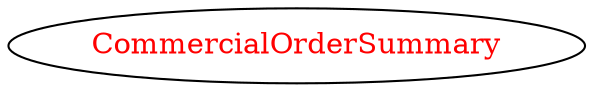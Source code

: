 digraph dependencyGraph {
 concentrate=true;
 ranksep="2.0";
 rankdir="LR"; 
 splines="ortho";
"CommercialOrderSummary" [fontcolor="red"];
}